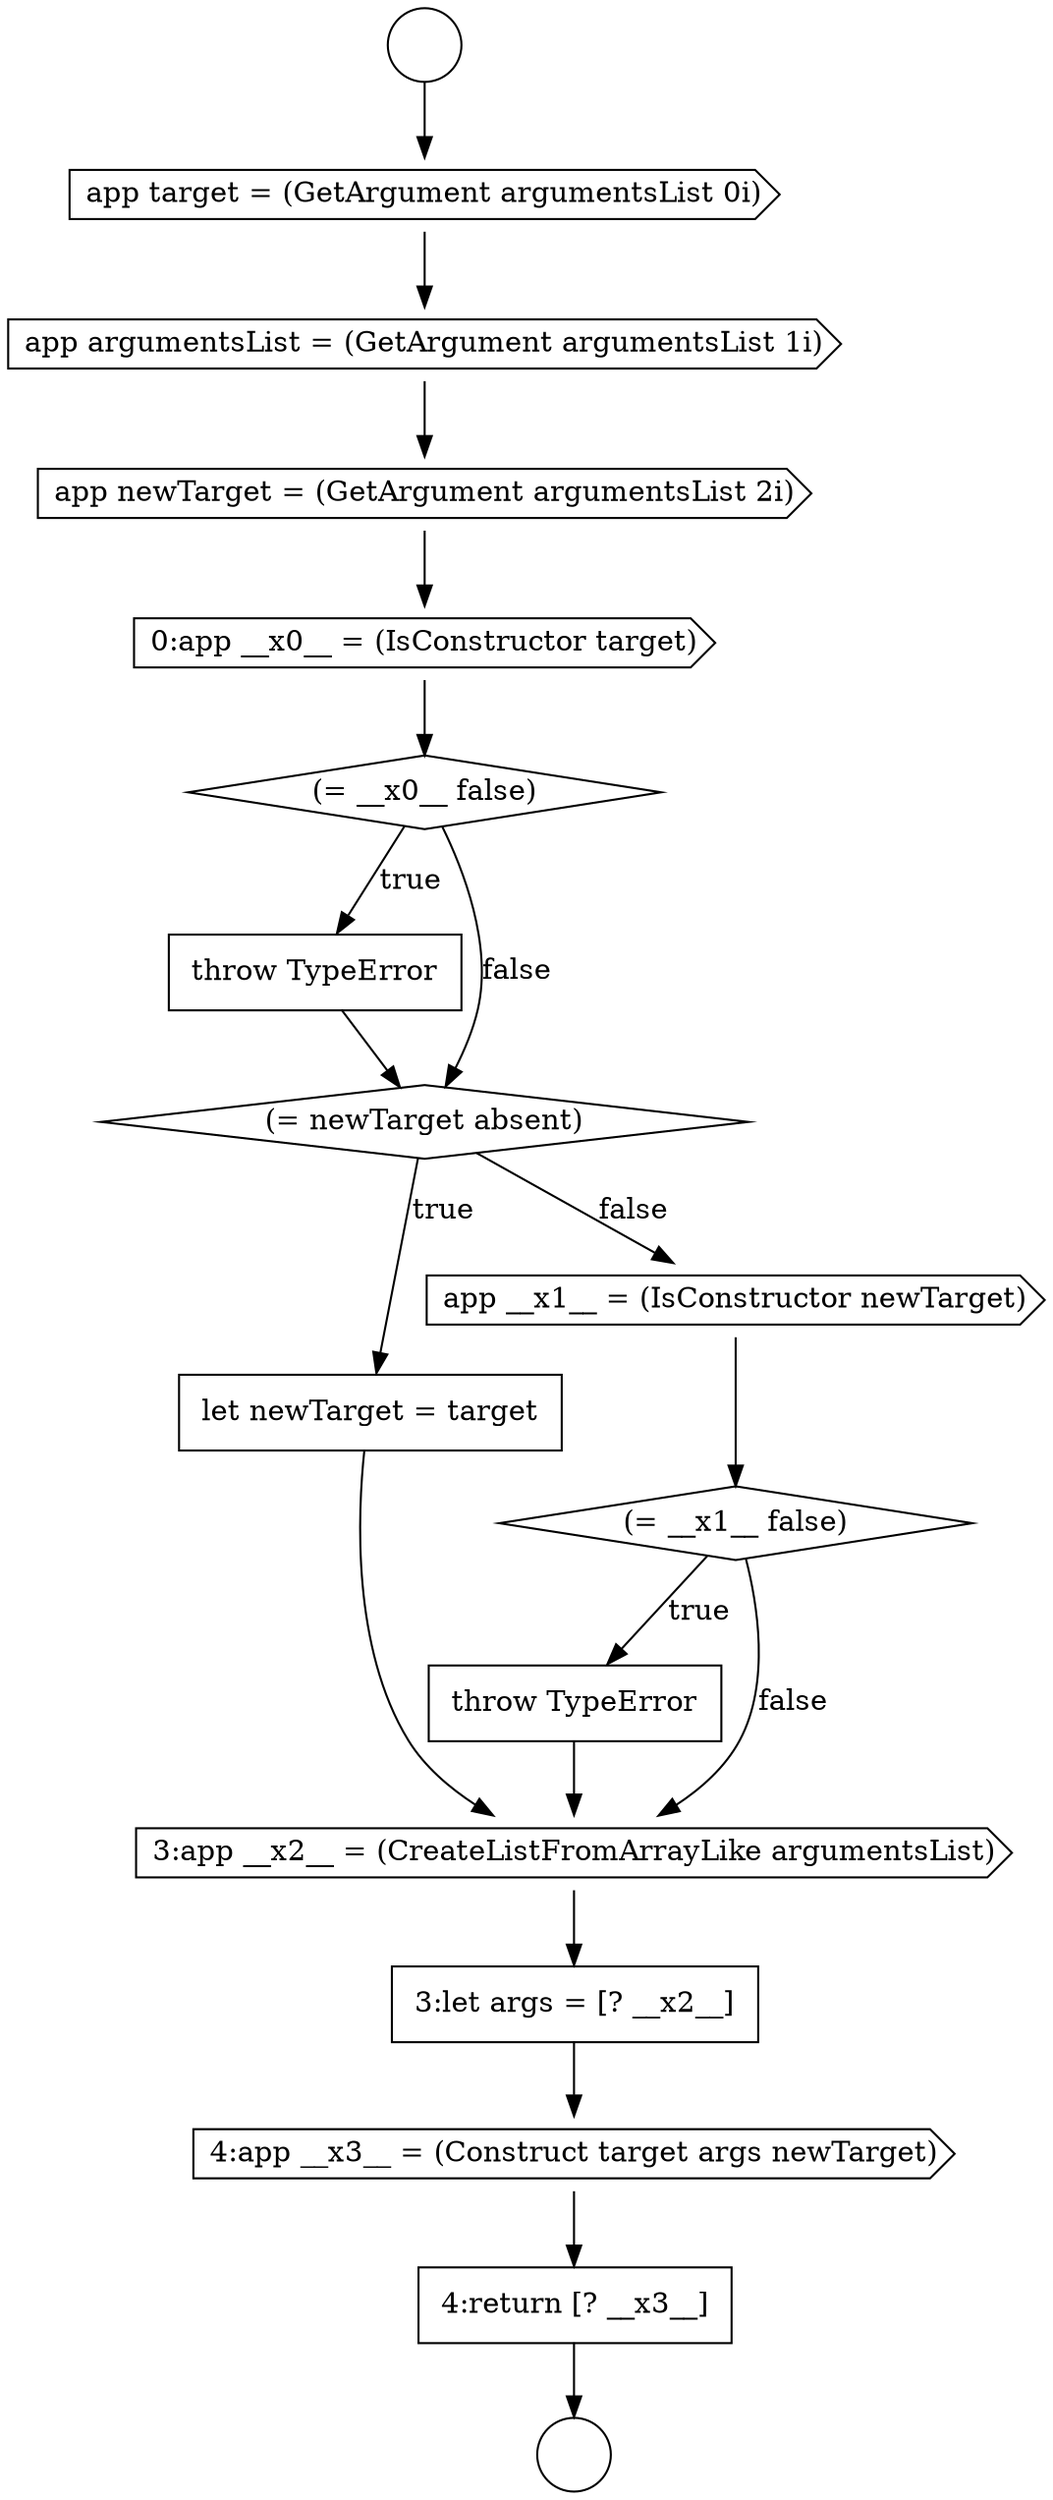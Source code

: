 digraph {
  node16701 [shape=cds, label=<<font color="black">app newTarget = (GetArgument argumentsList 2i)</font>> color="black" fillcolor="white" style=filled]
  node16712 [shape=cds, label=<<font color="black">4:app __x3__ = (Construct target args newTarget)</font>> color="black" fillcolor="white" style=filled]
  node16697 [shape=circle label=" " color="black" fillcolor="white" style=filled]
  node16704 [shape=none, margin=0, label=<<font color="black">
    <table border="0" cellborder="1" cellspacing="0" cellpadding="10">
      <tr><td align="left">throw TypeError</td></tr>
    </table>
  </font>> color="black" fillcolor="white" style=filled]
  node16700 [shape=cds, label=<<font color="black">app argumentsList = (GetArgument argumentsList 1i)</font>> color="black" fillcolor="white" style=filled]
  node16705 [shape=diamond, label=<<font color="black">(= newTarget absent)</font>> color="black" fillcolor="white" style=filled]
  node16709 [shape=none, margin=0, label=<<font color="black">
    <table border="0" cellborder="1" cellspacing="0" cellpadding="10">
      <tr><td align="left">throw TypeError</td></tr>
    </table>
  </font>> color="black" fillcolor="white" style=filled]
  node16703 [shape=diamond, label=<<font color="black">(= __x0__ false)</font>> color="black" fillcolor="white" style=filled]
  node16706 [shape=none, margin=0, label=<<font color="black">
    <table border="0" cellborder="1" cellspacing="0" cellpadding="10">
      <tr><td align="left">let newTarget = target</td></tr>
    </table>
  </font>> color="black" fillcolor="white" style=filled]
  node16699 [shape=cds, label=<<font color="black">app target = (GetArgument argumentsList 0i)</font>> color="black" fillcolor="white" style=filled]
  node16710 [shape=cds, label=<<font color="black">3:app __x2__ = (CreateListFromArrayLike argumentsList)</font>> color="black" fillcolor="white" style=filled]
  node16707 [shape=cds, label=<<font color="black">app __x1__ = (IsConstructor newTarget)</font>> color="black" fillcolor="white" style=filled]
  node16702 [shape=cds, label=<<font color="black">0:app __x0__ = (IsConstructor target)</font>> color="black" fillcolor="white" style=filled]
  node16711 [shape=none, margin=0, label=<<font color="black">
    <table border="0" cellborder="1" cellspacing="0" cellpadding="10">
      <tr><td align="left">3:let args = [? __x2__]</td></tr>
    </table>
  </font>> color="black" fillcolor="white" style=filled]
  node16708 [shape=diamond, label=<<font color="black">(= __x1__ false)</font>> color="black" fillcolor="white" style=filled]
  node16698 [shape=circle label=" " color="black" fillcolor="white" style=filled]
  node16713 [shape=none, margin=0, label=<<font color="black">
    <table border="0" cellborder="1" cellspacing="0" cellpadding="10">
      <tr><td align="left">4:return [? __x3__]</td></tr>
    </table>
  </font>> color="black" fillcolor="white" style=filled]
  node16713 -> node16698 [ color="black"]
  node16708 -> node16709 [label=<<font color="black">true</font>> color="black"]
  node16708 -> node16710 [label=<<font color="black">false</font>> color="black"]
  node16712 -> node16713 [ color="black"]
  node16709 -> node16710 [ color="black"]
  node16701 -> node16702 [ color="black"]
  node16707 -> node16708 [ color="black"]
  node16711 -> node16712 [ color="black"]
  node16700 -> node16701 [ color="black"]
  node16704 -> node16705 [ color="black"]
  node16705 -> node16706 [label=<<font color="black">true</font>> color="black"]
  node16705 -> node16707 [label=<<font color="black">false</font>> color="black"]
  node16703 -> node16704 [label=<<font color="black">true</font>> color="black"]
  node16703 -> node16705 [label=<<font color="black">false</font>> color="black"]
  node16699 -> node16700 [ color="black"]
  node16710 -> node16711 [ color="black"]
  node16706 -> node16710 [ color="black"]
  node16697 -> node16699 [ color="black"]
  node16702 -> node16703 [ color="black"]
}
